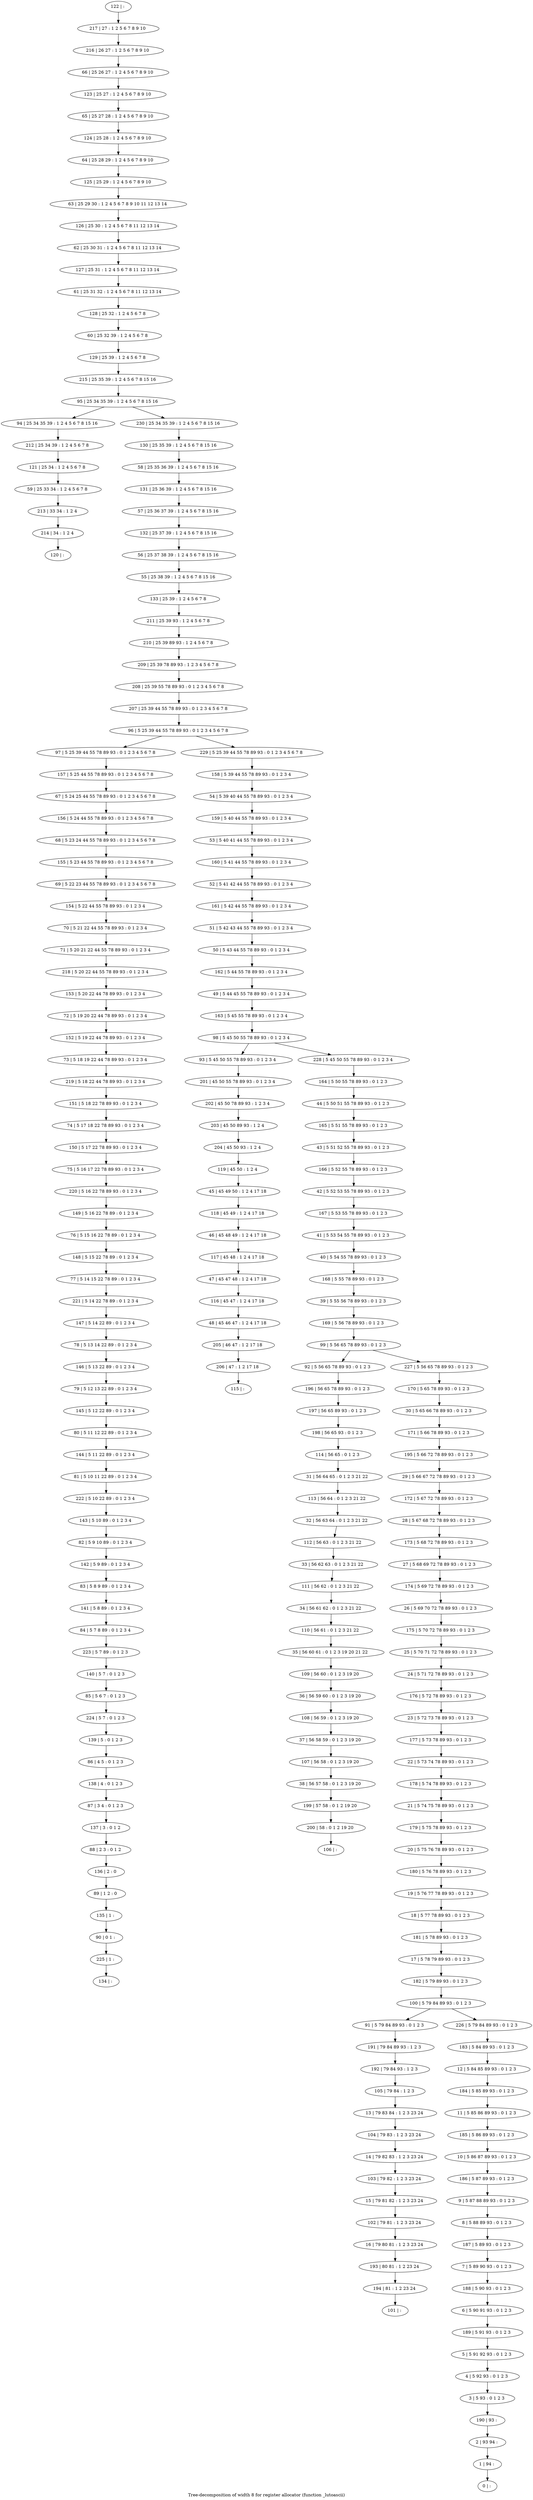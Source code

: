 digraph G {
graph [label="Tree-decomposition of width 8 for register allocator (function _lutoascii)"]
0[label="0 | : "];
1[label="1 | 94 : "];
2[label="2 | 93 94 : "];
3[label="3 | 5 93 : 0 1 2 3 "];
4[label="4 | 5 92 93 : 0 1 2 3 "];
5[label="5 | 5 91 92 93 : 0 1 2 3 "];
6[label="6 | 5 90 91 93 : 0 1 2 3 "];
7[label="7 | 5 89 90 93 : 0 1 2 3 "];
8[label="8 | 5 88 89 93 : 0 1 2 3 "];
9[label="9 | 5 87 88 89 93 : 0 1 2 3 "];
10[label="10 | 5 86 87 89 93 : 0 1 2 3 "];
11[label="11 | 5 85 86 89 93 : 0 1 2 3 "];
12[label="12 | 5 84 85 89 93 : 0 1 2 3 "];
13[label="13 | 79 83 84 : 1 2 3 23 24 "];
14[label="14 | 79 82 83 : 1 2 3 23 24 "];
15[label="15 | 79 81 82 : 1 2 3 23 24 "];
16[label="16 | 79 80 81 : 1 2 3 23 24 "];
17[label="17 | 5 78 79 89 93 : 0 1 2 3 "];
18[label="18 | 5 77 78 89 93 : 0 1 2 3 "];
19[label="19 | 5 76 77 78 89 93 : 0 1 2 3 "];
20[label="20 | 5 75 76 78 89 93 : 0 1 2 3 "];
21[label="21 | 5 74 75 78 89 93 : 0 1 2 3 "];
22[label="22 | 5 73 74 78 89 93 : 0 1 2 3 "];
23[label="23 | 5 72 73 78 89 93 : 0 1 2 3 "];
24[label="24 | 5 71 72 78 89 93 : 0 1 2 3 "];
25[label="25 | 5 70 71 72 78 89 93 : 0 1 2 3 "];
26[label="26 | 5 69 70 72 78 89 93 : 0 1 2 3 "];
27[label="27 | 5 68 69 72 78 89 93 : 0 1 2 3 "];
28[label="28 | 5 67 68 72 78 89 93 : 0 1 2 3 "];
29[label="29 | 5 66 67 72 78 89 93 : 0 1 2 3 "];
30[label="30 | 5 65 66 78 89 93 : 0 1 2 3 "];
31[label="31 | 56 64 65 : 0 1 2 3 21 22 "];
32[label="32 | 56 63 64 : 0 1 2 3 21 22 "];
33[label="33 | 56 62 63 : 0 1 2 3 21 22 "];
34[label="34 | 56 61 62 : 0 1 2 3 21 22 "];
35[label="35 | 56 60 61 : 0 1 2 3 19 20 21 22 "];
36[label="36 | 56 59 60 : 0 1 2 3 19 20 "];
37[label="37 | 56 58 59 : 0 1 2 3 19 20 "];
38[label="38 | 56 57 58 : 0 1 2 3 19 20 "];
39[label="39 | 5 55 56 78 89 93 : 0 1 2 3 "];
40[label="40 | 5 54 55 78 89 93 : 0 1 2 3 "];
41[label="41 | 5 53 54 55 78 89 93 : 0 1 2 3 "];
42[label="42 | 5 52 53 55 78 89 93 : 0 1 2 3 "];
43[label="43 | 5 51 52 55 78 89 93 : 0 1 2 3 "];
44[label="44 | 5 50 51 55 78 89 93 : 0 1 2 3 "];
45[label="45 | 45 49 50 : 1 2 4 17 18 "];
46[label="46 | 45 48 49 : 1 2 4 17 18 "];
47[label="47 | 45 47 48 : 1 2 4 17 18 "];
48[label="48 | 45 46 47 : 1 2 4 17 18 "];
49[label="49 | 5 44 45 55 78 89 93 : 0 1 2 3 4 "];
50[label="50 | 5 43 44 55 78 89 93 : 0 1 2 3 4 "];
51[label="51 | 5 42 43 44 55 78 89 93 : 0 1 2 3 4 "];
52[label="52 | 5 41 42 44 55 78 89 93 : 0 1 2 3 4 "];
53[label="53 | 5 40 41 44 55 78 89 93 : 0 1 2 3 4 "];
54[label="54 | 5 39 40 44 55 78 89 93 : 0 1 2 3 4 "];
55[label="55 | 25 38 39 : 1 2 4 5 6 7 8 15 16 "];
56[label="56 | 25 37 38 39 : 1 2 4 5 6 7 8 15 16 "];
57[label="57 | 25 36 37 39 : 1 2 4 5 6 7 8 15 16 "];
58[label="58 | 25 35 36 39 : 1 2 4 5 6 7 8 15 16 "];
59[label="59 | 25 33 34 : 1 2 4 5 6 7 8 "];
60[label="60 | 25 32 39 : 1 2 4 5 6 7 8 "];
61[label="61 | 25 31 32 : 1 2 4 5 6 7 8 11 12 13 14 "];
62[label="62 | 25 30 31 : 1 2 4 5 6 7 8 11 12 13 14 "];
63[label="63 | 25 29 30 : 1 2 4 5 6 7 8 9 10 11 12 13 14 "];
64[label="64 | 25 28 29 : 1 2 4 5 6 7 8 9 10 "];
65[label="65 | 25 27 28 : 1 2 4 5 6 7 8 9 10 "];
66[label="66 | 25 26 27 : 1 2 4 5 6 7 8 9 10 "];
67[label="67 | 5 24 25 44 55 78 89 93 : 0 1 2 3 4 5 6 7 8 "];
68[label="68 | 5 23 24 44 55 78 89 93 : 0 1 2 3 4 5 6 7 8 "];
69[label="69 | 5 22 23 44 55 78 89 93 : 0 1 2 3 4 5 6 7 8 "];
70[label="70 | 5 21 22 44 55 78 89 93 : 0 1 2 3 4 "];
71[label="71 | 5 20 21 22 44 55 78 89 93 : 0 1 2 3 4 "];
72[label="72 | 5 19 20 22 44 78 89 93 : 0 1 2 3 4 "];
73[label="73 | 5 18 19 22 44 78 89 93 : 0 1 2 3 4 "];
74[label="74 | 5 17 18 22 78 89 93 : 0 1 2 3 4 "];
75[label="75 | 5 16 17 22 78 89 93 : 0 1 2 3 4 "];
76[label="76 | 5 15 16 22 78 89 : 0 1 2 3 4 "];
77[label="77 | 5 14 15 22 78 89 : 0 1 2 3 4 "];
78[label="78 | 5 13 14 22 89 : 0 1 2 3 4 "];
79[label="79 | 5 12 13 22 89 : 0 1 2 3 4 "];
80[label="80 | 5 11 12 22 89 : 0 1 2 3 4 "];
81[label="81 | 5 10 11 22 89 : 0 1 2 3 4 "];
82[label="82 | 5 9 10 89 : 0 1 2 3 4 "];
83[label="83 | 5 8 9 89 : 0 1 2 3 4 "];
84[label="84 | 5 7 8 89 : 0 1 2 3 4 "];
85[label="85 | 5 6 7 : 0 1 2 3 "];
86[label="86 | 4 5 : 0 1 2 3 "];
87[label="87 | 3 4 : 0 1 2 3 "];
88[label="88 | 2 3 : 0 1 2 "];
89[label="89 | 1 2 : 0 "];
90[label="90 | 0 1 : "];
91[label="91 | 5 79 84 89 93 : 0 1 2 3 "];
92[label="92 | 5 56 65 78 89 93 : 0 1 2 3 "];
93[label="93 | 5 45 50 55 78 89 93 : 0 1 2 3 4 "];
94[label="94 | 25 34 35 39 : 1 2 4 5 6 7 8 15 16 "];
95[label="95 | 25 34 35 39 : 1 2 4 5 6 7 8 15 16 "];
96[label="96 | 5 25 39 44 55 78 89 93 : 0 1 2 3 4 5 6 7 8 "];
97[label="97 | 5 25 39 44 55 78 89 93 : 0 1 2 3 4 5 6 7 8 "];
98[label="98 | 5 45 50 55 78 89 93 : 0 1 2 3 4 "];
99[label="99 | 5 56 65 78 89 93 : 0 1 2 3 "];
100[label="100 | 5 79 84 89 93 : 0 1 2 3 "];
101[label="101 | : "];
102[label="102 | 79 81 : 1 2 3 23 24 "];
103[label="103 | 79 82 : 1 2 3 23 24 "];
104[label="104 | 79 83 : 1 2 3 23 24 "];
105[label="105 | 79 84 : 1 2 3 "];
106[label="106 | : "];
107[label="107 | 56 58 : 0 1 2 3 19 20 "];
108[label="108 | 56 59 : 0 1 2 3 19 20 "];
109[label="109 | 56 60 : 0 1 2 3 19 20 "];
110[label="110 | 56 61 : 0 1 2 3 21 22 "];
111[label="111 | 56 62 : 0 1 2 3 21 22 "];
112[label="112 | 56 63 : 0 1 2 3 21 22 "];
113[label="113 | 56 64 : 0 1 2 3 21 22 "];
114[label="114 | 56 65 : 0 1 2 3 "];
115[label="115 | : "];
116[label="116 | 45 47 : 1 2 4 17 18 "];
117[label="117 | 45 48 : 1 2 4 17 18 "];
118[label="118 | 45 49 : 1 2 4 17 18 "];
119[label="119 | 45 50 : 1 2 4 "];
120[label="120 | : "];
121[label="121 | 25 34 : 1 2 4 5 6 7 8 "];
122[label="122 | : "];
123[label="123 | 25 27 : 1 2 4 5 6 7 8 9 10 "];
124[label="124 | 25 28 : 1 2 4 5 6 7 8 9 10 "];
125[label="125 | 25 29 : 1 2 4 5 6 7 8 9 10 "];
126[label="126 | 25 30 : 1 2 4 5 6 7 8 11 12 13 14 "];
127[label="127 | 25 31 : 1 2 4 5 6 7 8 11 12 13 14 "];
128[label="128 | 25 32 : 1 2 4 5 6 7 8 "];
129[label="129 | 25 39 : 1 2 4 5 6 7 8 "];
130[label="130 | 25 35 39 : 1 2 4 5 6 7 8 15 16 "];
131[label="131 | 25 36 39 : 1 2 4 5 6 7 8 15 16 "];
132[label="132 | 25 37 39 : 1 2 4 5 6 7 8 15 16 "];
133[label="133 | 25 39 : 1 2 4 5 6 7 8 "];
134[label="134 | : "];
135[label="135 | 1 : "];
136[label="136 | 2 : 0 "];
137[label="137 | 3 : 0 1 2 "];
138[label="138 | 4 : 0 1 2 3 "];
139[label="139 | 5 : 0 1 2 3 "];
140[label="140 | 5 7 : 0 1 2 3 "];
141[label="141 | 5 8 89 : 0 1 2 3 4 "];
142[label="142 | 5 9 89 : 0 1 2 3 4 "];
143[label="143 | 5 10 89 : 0 1 2 3 4 "];
144[label="144 | 5 11 22 89 : 0 1 2 3 4 "];
145[label="145 | 5 12 22 89 : 0 1 2 3 4 "];
146[label="146 | 5 13 22 89 : 0 1 2 3 4 "];
147[label="147 | 5 14 22 89 : 0 1 2 3 4 "];
148[label="148 | 5 15 22 78 89 : 0 1 2 3 4 "];
149[label="149 | 5 16 22 78 89 : 0 1 2 3 4 "];
150[label="150 | 5 17 22 78 89 93 : 0 1 2 3 4 "];
151[label="151 | 5 18 22 78 89 93 : 0 1 2 3 4 "];
152[label="152 | 5 19 22 44 78 89 93 : 0 1 2 3 4 "];
153[label="153 | 5 20 22 44 78 89 93 : 0 1 2 3 4 "];
154[label="154 | 5 22 44 55 78 89 93 : 0 1 2 3 4 "];
155[label="155 | 5 23 44 55 78 89 93 : 0 1 2 3 4 5 6 7 8 "];
156[label="156 | 5 24 44 55 78 89 93 : 0 1 2 3 4 5 6 7 8 "];
157[label="157 | 5 25 44 55 78 89 93 : 0 1 2 3 4 5 6 7 8 "];
158[label="158 | 5 39 44 55 78 89 93 : 0 1 2 3 4 "];
159[label="159 | 5 40 44 55 78 89 93 : 0 1 2 3 4 "];
160[label="160 | 5 41 44 55 78 89 93 : 0 1 2 3 4 "];
161[label="161 | 5 42 44 55 78 89 93 : 0 1 2 3 4 "];
162[label="162 | 5 44 55 78 89 93 : 0 1 2 3 4 "];
163[label="163 | 5 45 55 78 89 93 : 0 1 2 3 4 "];
164[label="164 | 5 50 55 78 89 93 : 0 1 2 3 "];
165[label="165 | 5 51 55 78 89 93 : 0 1 2 3 "];
166[label="166 | 5 52 55 78 89 93 : 0 1 2 3 "];
167[label="167 | 5 53 55 78 89 93 : 0 1 2 3 "];
168[label="168 | 5 55 78 89 93 : 0 1 2 3 "];
169[label="169 | 5 56 78 89 93 : 0 1 2 3 "];
170[label="170 | 5 65 78 89 93 : 0 1 2 3 "];
171[label="171 | 5 66 78 89 93 : 0 1 2 3 "];
172[label="172 | 5 67 72 78 89 93 : 0 1 2 3 "];
173[label="173 | 5 68 72 78 89 93 : 0 1 2 3 "];
174[label="174 | 5 69 72 78 89 93 : 0 1 2 3 "];
175[label="175 | 5 70 72 78 89 93 : 0 1 2 3 "];
176[label="176 | 5 72 78 89 93 : 0 1 2 3 "];
177[label="177 | 5 73 78 89 93 : 0 1 2 3 "];
178[label="178 | 5 74 78 89 93 : 0 1 2 3 "];
179[label="179 | 5 75 78 89 93 : 0 1 2 3 "];
180[label="180 | 5 76 78 89 93 : 0 1 2 3 "];
181[label="181 | 5 78 89 93 : 0 1 2 3 "];
182[label="182 | 5 79 89 93 : 0 1 2 3 "];
183[label="183 | 5 84 89 93 : 0 1 2 3 "];
184[label="184 | 5 85 89 93 : 0 1 2 3 "];
185[label="185 | 5 86 89 93 : 0 1 2 3 "];
186[label="186 | 5 87 89 93 : 0 1 2 3 "];
187[label="187 | 5 89 93 : 0 1 2 3 "];
188[label="188 | 5 90 93 : 0 1 2 3 "];
189[label="189 | 5 91 93 : 0 1 2 3 "];
190[label="190 | 93 : "];
191[label="191 | 79 84 89 93 : 1 2 3 "];
192[label="192 | 79 84 93 : 1 2 3 "];
193[label="193 | 80 81 : 1 2 23 24 "];
194[label="194 | 81 : 1 2 23 24 "];
195[label="195 | 5 66 72 78 89 93 : 0 1 2 3 "];
196[label="196 | 56 65 78 89 93 : 0 1 2 3 "];
197[label="197 | 56 65 89 93 : 0 1 2 3 "];
198[label="198 | 56 65 93 : 0 1 2 3 "];
199[label="199 | 57 58 : 0 1 2 19 20 "];
200[label="200 | 58 : 0 1 2 19 20 "];
201[label="201 | 45 50 55 78 89 93 : 0 1 2 3 4 "];
202[label="202 | 45 50 78 89 93 : 1 2 3 4 "];
203[label="203 | 45 50 89 93 : 1 2 4 "];
204[label="204 | 45 50 93 : 1 2 4 "];
205[label="205 | 46 47 : 1 2 17 18 "];
206[label="206 | 47 : 1 2 17 18 "];
207[label="207 | 25 39 44 55 78 89 93 : 0 1 2 3 4 5 6 7 8 "];
208[label="208 | 25 39 55 78 89 93 : 0 1 2 3 4 5 6 7 8 "];
209[label="209 | 25 39 78 89 93 : 1 2 3 4 5 6 7 8 "];
210[label="210 | 25 39 89 93 : 1 2 4 5 6 7 8 "];
211[label="211 | 25 39 93 : 1 2 4 5 6 7 8 "];
212[label="212 | 25 34 39 : 1 2 4 5 6 7 8 "];
213[label="213 | 33 34 : 1 2 4 "];
214[label="214 | 34 : 1 2 4 "];
215[label="215 | 25 35 39 : 1 2 4 5 6 7 8 15 16 "];
216[label="216 | 26 27 : 1 2 5 6 7 8 9 10 "];
217[label="217 | 27 : 1 2 5 6 7 8 9 10 "];
218[label="218 | 5 20 22 44 55 78 89 93 : 0 1 2 3 4 "];
219[label="219 | 5 18 22 44 78 89 93 : 0 1 2 3 4 "];
220[label="220 | 5 16 22 78 89 93 : 0 1 2 3 4 "];
221[label="221 | 5 14 22 78 89 : 0 1 2 3 4 "];
222[label="222 | 5 10 22 89 : 0 1 2 3 4 "];
223[label="223 | 5 7 89 : 0 1 2 3 "];
224[label="224 | 5 7 : 0 1 2 3 "];
225[label="225 | 1 : "];
226[label="226 | 5 79 84 89 93 : 0 1 2 3 "];
227[label="227 | 5 56 65 78 89 93 : 0 1 2 3 "];
228[label="228 | 5 45 50 55 78 89 93 : 0 1 2 3 4 "];
229[label="229 | 5 25 39 44 55 78 89 93 : 0 1 2 3 4 5 6 7 8 "];
230[label="230 | 25 34 35 39 : 1 2 4 5 6 7 8 15 16 "];
70->71 ;
102->16 ;
15->102 ;
103->15 ;
14->103 ;
104->14 ;
13->104 ;
105->13 ;
107->38 ;
37->107 ;
108->37 ;
36->108 ;
109->36 ;
35->109 ;
110->35 ;
34->110 ;
111->34 ;
33->111 ;
112->33 ;
32->112 ;
113->32 ;
31->113 ;
114->31 ;
116->48 ;
47->116 ;
117->47 ;
46->117 ;
118->46 ;
45->118 ;
119->45 ;
121->59 ;
135->90 ;
89->135 ;
136->89 ;
88->136 ;
137->88 ;
87->137 ;
138->87 ;
86->138 ;
139->86 ;
140->85 ;
141->84 ;
83->141 ;
142->83 ;
82->142 ;
143->82 ;
144->81 ;
80->144 ;
145->80 ;
79->145 ;
146->79 ;
78->146 ;
147->78 ;
148->77 ;
76->148 ;
149->76 ;
150->75 ;
74->150 ;
151->74 ;
152->73 ;
72->152 ;
153->72 ;
154->70 ;
69->154 ;
155->69 ;
68->155 ;
156->68 ;
67->156 ;
157->67 ;
97->157 ;
91->191 ;
192->105 ;
191->192 ;
16->193 ;
194->101 ;
193->194 ;
92->196 ;
196->197 ;
198->114 ;
197->198 ;
38->199 ;
200->106 ;
199->200 ;
93->201 ;
201->202 ;
202->203 ;
204->119 ;
203->204 ;
48->205 ;
206->115 ;
205->206 ;
212->121 ;
94->212 ;
59->213 ;
214->120 ;
213->214 ;
218->153 ;
71->218 ;
219->151 ;
73->219 ;
220->149 ;
75->220 ;
221->147 ;
77->221 ;
222->143 ;
81->222 ;
223->140 ;
84->223 ;
224->139 ;
85->224 ;
225->134 ;
90->225 ;
122->217 ;
217->216 ;
216->66 ;
66->123 ;
123->65 ;
65->124 ;
124->64 ;
64->125 ;
125->63 ;
63->126 ;
126->62 ;
62->127 ;
127->61 ;
61->128 ;
128->60 ;
60->129 ;
129->215 ;
215->95 ;
130->58 ;
58->131 ;
131->57 ;
57->132 ;
132->56 ;
56->55 ;
55->133 ;
133->211 ;
211->210 ;
210->209 ;
209->208 ;
208->207 ;
207->96 ;
158->54 ;
54->159 ;
159->53 ;
53->160 ;
160->52 ;
52->161 ;
161->51 ;
51->50 ;
50->162 ;
162->49 ;
49->163 ;
163->98 ;
164->44 ;
44->165 ;
165->43 ;
43->166 ;
166->42 ;
42->167 ;
167->41 ;
41->40 ;
40->168 ;
168->39 ;
39->169 ;
169->99 ;
170->30 ;
30->171 ;
171->195 ;
195->29 ;
29->172 ;
172->28 ;
28->173 ;
173->27 ;
27->174 ;
174->26 ;
26->175 ;
175->25 ;
25->24 ;
24->176 ;
176->23 ;
23->177 ;
177->22 ;
22->178 ;
178->21 ;
21->179 ;
179->20 ;
20->180 ;
180->19 ;
19->18 ;
18->181 ;
181->17 ;
17->182 ;
182->100 ;
183->12 ;
12->184 ;
184->11 ;
11->185 ;
185->10 ;
10->186 ;
186->9 ;
9->8 ;
8->187 ;
187->7 ;
7->188 ;
188->6 ;
6->189 ;
189->5 ;
5->4 ;
4->3 ;
3->190 ;
190->2 ;
2->1 ;
1->0 ;
226->183 ;
227->170 ;
228->164 ;
229->158 ;
230->130 ;
100->91 ;
100->226 ;
99->92 ;
99->227 ;
98->93 ;
98->228 ;
96->97 ;
96->229 ;
95->94 ;
95->230 ;
}
